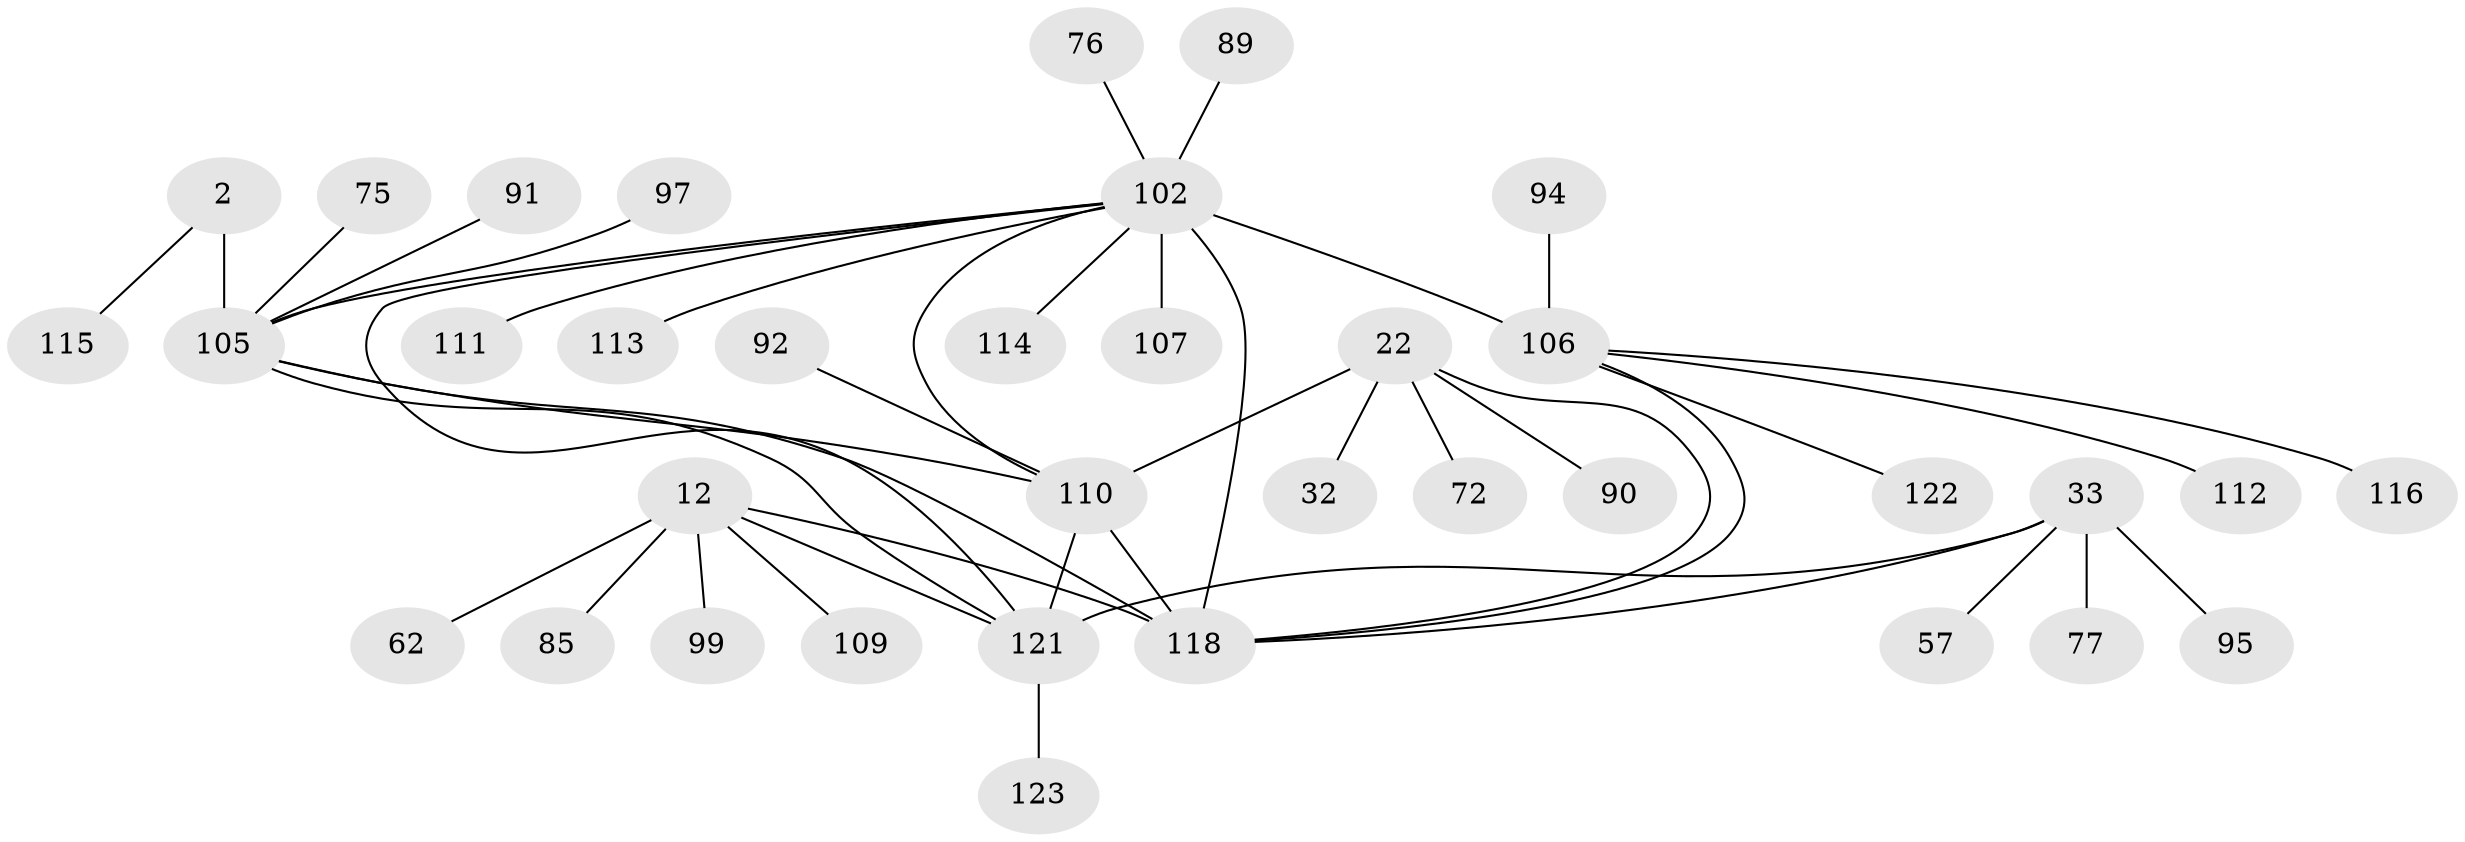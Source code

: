// original degree distribution, {6: 0.032520325203252036, 5: 0.016260162601626018, 11: 0.04065040650406504, 7: 0.06504065040650407, 10: 0.04065040650406504, 13: 0.008130081300813009, 8: 0.024390243902439025, 9: 0.024390243902439025, 1: 0.5934959349593496, 2: 0.10569105691056911, 3: 0.032520325203252036, 4: 0.016260162601626018}
// Generated by graph-tools (version 1.1) at 2025/58/03/04/25 21:58:58]
// undirected, 36 vertices, 44 edges
graph export_dot {
graph [start="1"]
  node [color=gray90,style=filled];
  2 [super="+1"];
  12 [super="+10+9"];
  22 [super="+20"];
  32;
  33 [super="+29"];
  57;
  62;
  72;
  75;
  76;
  77;
  85 [super="+54"];
  89;
  90;
  91 [super="+83"];
  92;
  94;
  95;
  97;
  99;
  102 [super="+70+101+51+47+63+60+16"];
  105 [super="+38+6+34+42+56+52+55"];
  106 [super="+18+48+78+84+86"];
  107;
  109;
  110 [super="+80+82+88"];
  111;
  112 [super="+66"];
  113;
  114;
  115;
  116;
  118 [super="+117"];
  121 [super="+120"];
  122;
  123 [super="+35"];
  2 -- 115;
  2 -- 105 [weight=8];
  12 -- 109;
  12 -- 62;
  12 -- 85;
  12 -- 118 [weight=8];
  12 -- 99;
  12 -- 121 [weight=2];
  22 -- 90;
  22 -- 32;
  22 -- 72;
  22 -- 118;
  22 -- 110 [weight=8];
  33 -- 118;
  33 -- 121 [weight=8];
  33 -- 77;
  33 -- 95;
  33 -- 57;
  75 -- 105;
  76 -- 102;
  89 -- 102;
  91 -- 105;
  92 -- 110;
  94 -- 106;
  97 -- 105;
  102 -- 107;
  102 -- 111;
  102 -- 105 [weight=5];
  102 -- 113;
  102 -- 114;
  102 -- 106 [weight=9];
  102 -- 118 [weight=2];
  102 -- 110 [weight=2];
  102 -- 121;
  105 -- 118;
  105 -- 110;
  105 -- 121;
  106 -- 112;
  106 -- 116;
  106 -- 122;
  106 -- 118;
  110 -- 118;
  110 -- 121;
  121 -- 123;
}
